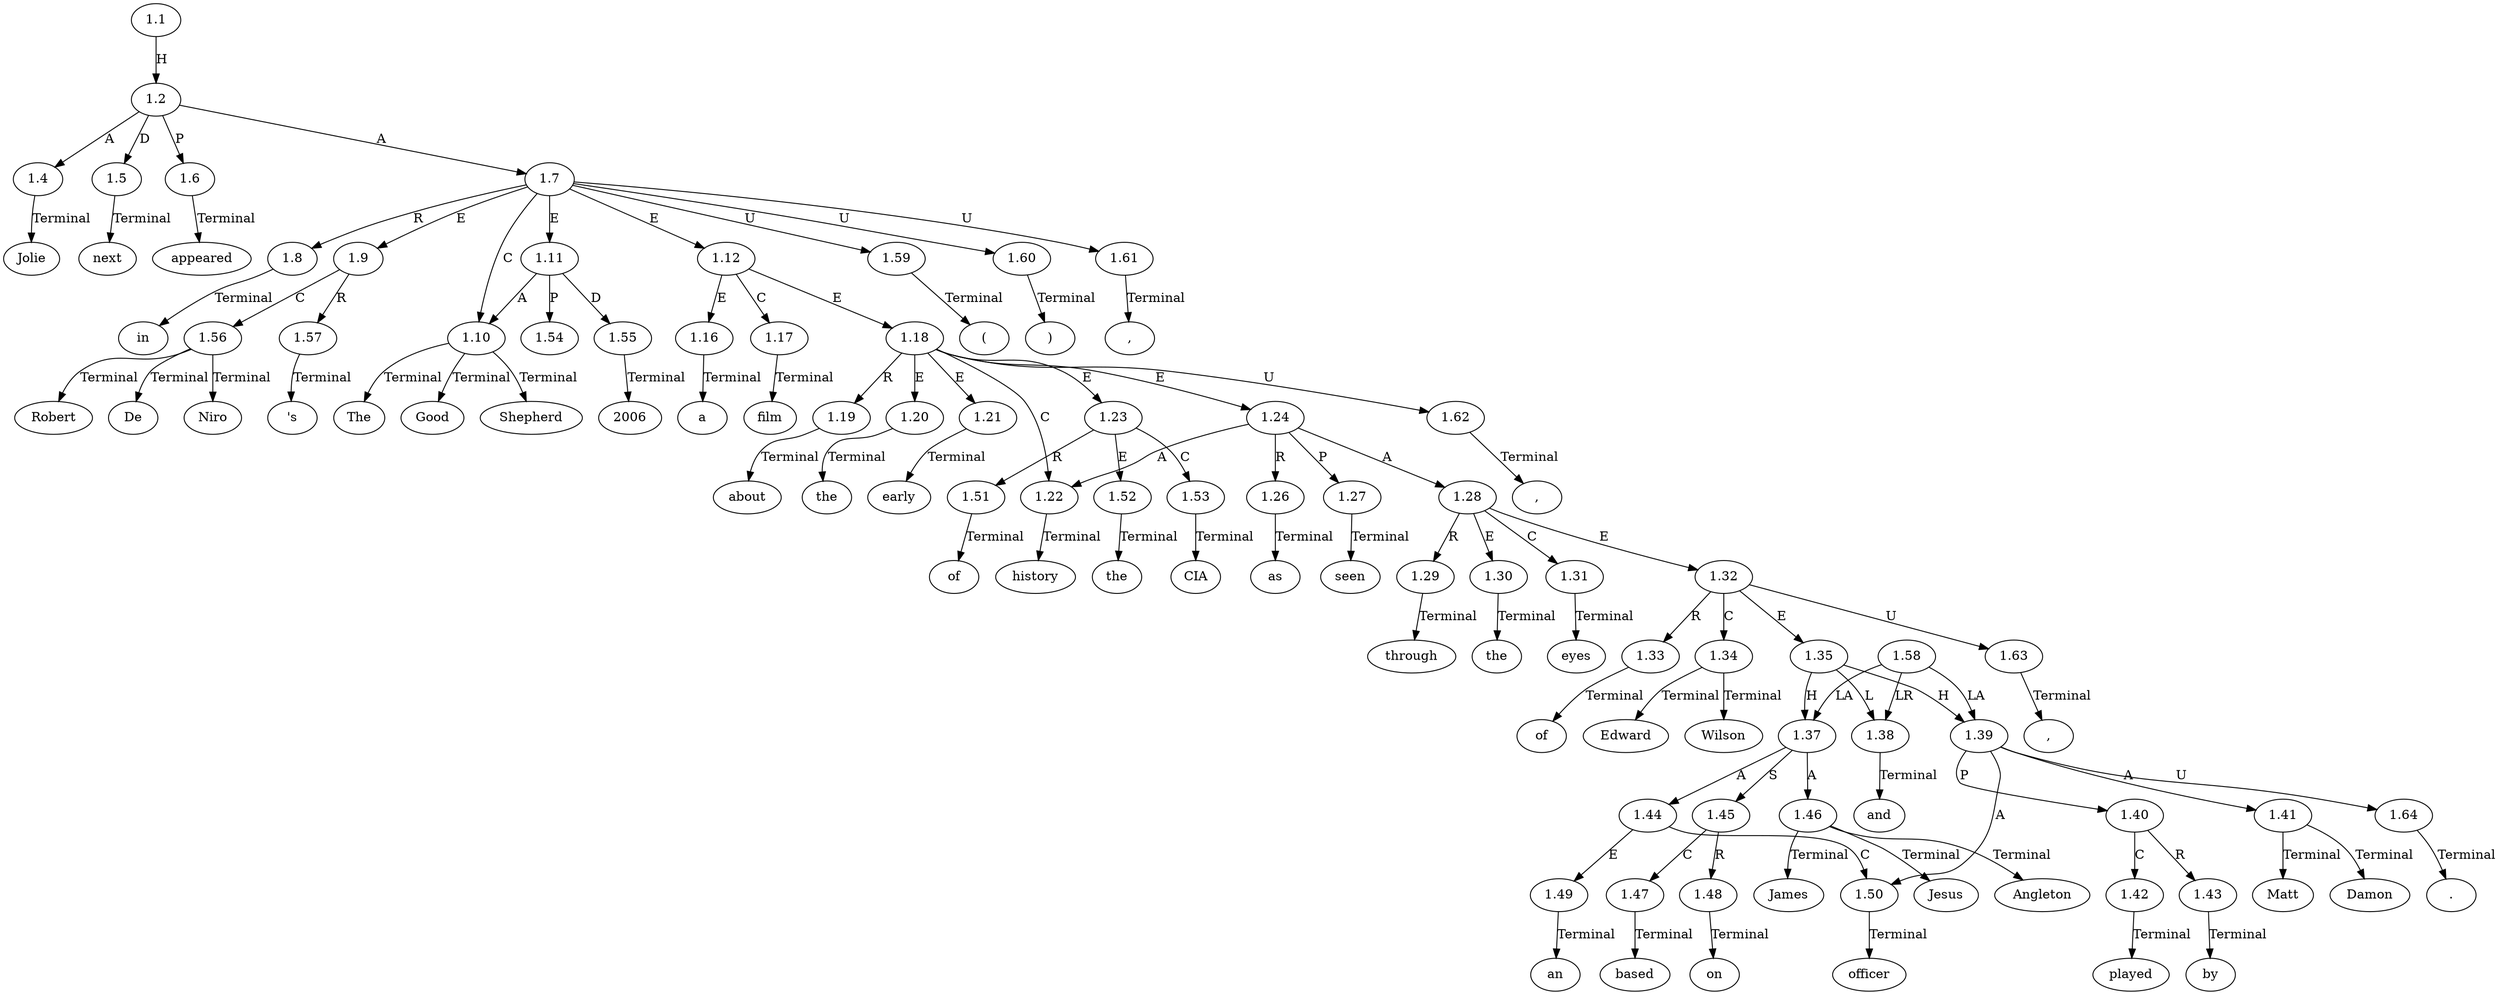 // Graph
digraph {
	0.1 [label=Jolie ordering=out]
	0.10 [label=Good ordering=out]
	0.11 [label=Shepherd ordering=out]
	0.12 [label="(" ordering=out]
	0.13 [label=2006 ordering=out]
	0.14 [label=")" ordering=out]
	0.15 [label="," ordering=out]
	0.16 [label=a ordering=out]
	0.17 [label=film ordering=out]
	0.18 [label=about ordering=out]
	0.19 [label=the ordering=out]
	0.2 [label=next ordering=out]
	0.20 [label=early ordering=out]
	0.21 [label=history ordering=out]
	0.22 [label=of ordering=out]
	0.23 [label=the ordering=out]
	0.24 [label=CIA ordering=out]
	0.25 [label="," ordering=out]
	0.26 [label=as ordering=out]
	0.27 [label=seen ordering=out]
	0.28 [label=through ordering=out]
	0.29 [label=the ordering=out]
	0.3 [label=appeared ordering=out]
	0.30 [label=eyes ordering=out]
	0.31 [label=of ordering=out]
	0.32 [label=Edward ordering=out]
	0.33 [label=Wilson ordering=out]
	0.34 [label="," ordering=out]
	0.35 [label=an ordering=out]
	0.36 [label=officer ordering=out]
	0.37 [label=based ordering=out]
	0.38 [label=on ordering=out]
	0.39 [label=James ordering=out]
	0.4 [label=in ordering=out]
	0.40 [label=Jesus ordering=out]
	0.41 [label=Angleton ordering=out]
	0.42 [label=and ordering=out]
	0.43 [label=played ordering=out]
	0.44 [label=by ordering=out]
	0.45 [label=Matt ordering=out]
	0.46 [label=Damon ordering=out]
	0.47 [label="." ordering=out]
	0.5 [label=Robert ordering=out]
	0.6 [label=De ordering=out]
	0.7 [label=Niro ordering=out]
	0.8 [label="'s" ordering=out]
	0.9 [label=The ordering=out]
	1.1 [label=1.1 ordering=out]
	1.2 [label=1.2 ordering=out]
	1.4 [label=1.4 ordering=out]
	1.5 [label=1.5 ordering=out]
	1.6 [label=1.6 ordering=out]
	1.7 [label=1.7 ordering=out]
	1.8 [label=1.8 ordering=out]
	1.9 [label=1.9 ordering=out]
	1.10 [label=1.10 ordering=out]
	1.11 [label=1.11 ordering=out]
	1.12 [label=1.12 ordering=out]
	1.16 [label=1.16 ordering=out]
	1.17 [label=1.17 ordering=out]
	1.18 [label=1.18 ordering=out]
	1.19 [label=1.19 ordering=out]
	1.20 [label=1.20 ordering=out]
	1.21 [label=1.21 ordering=out]
	1.22 [label=1.22 ordering=out]
	1.23 [label=1.23 ordering=out]
	1.24 [label=1.24 ordering=out]
	1.26 [label=1.26 ordering=out]
	1.27 [label=1.27 ordering=out]
	1.28 [label=1.28 ordering=out]
	1.29 [label=1.29 ordering=out]
	1.30 [label=1.30 ordering=out]
	1.31 [label=1.31 ordering=out]
	1.32 [label=1.32 ordering=out]
	1.33 [label=1.33 ordering=out]
	1.34 [label=1.34 ordering=out]
	1.35 [label=1.35 ordering=out]
	1.37 [label=1.37 ordering=out]
	1.38 [label=1.38 ordering=out]
	1.39 [label=1.39 ordering=out]
	1.40 [label=1.40 ordering=out]
	1.41 [label=1.41 ordering=out]
	1.42 [label=1.42 ordering=out]
	1.43 [label=1.43 ordering=out]
	1.44 [label=1.44 ordering=out]
	1.45 [label=1.45 ordering=out]
	1.46 [label=1.46 ordering=out]
	1.47 [label=1.47 ordering=out]
	1.48 [label=1.48 ordering=out]
	1.49 [label=1.49 ordering=out]
	1.50 [label=1.50 ordering=out]
	1.51 [label=1.51 ordering=out]
	1.52 [label=1.52 ordering=out]
	1.53 [label=1.53 ordering=out]
	1.54 [label=1.54 ordering=out]
	1.55 [label=1.55 ordering=out]
	1.56 [label=1.56 ordering=out]
	1.57 [label=1.57 ordering=out]
	1.58 [label=1.58 ordering=out]
	1.59 [label=1.59 ordering=out]
	1.60 [label=1.60 ordering=out]
	1.61 [label=1.61 ordering=out]
	1.62 [label=1.62 ordering=out]
	1.63 [label=1.63 ordering=out]
	1.64 [label=1.64 ordering=out]
	1.1 -> 1.2 [label=H ordering=out]
	1.2 -> 1.4 [label=A ordering=out]
	1.2 -> 1.5 [label=D ordering=out]
	1.2 -> 1.6 [label=P ordering=out]
	1.2 -> 1.7 [label=A ordering=out]
	1.4 -> 0.1 [label=Terminal ordering=out]
	1.5 -> 0.2 [label=Terminal ordering=out]
	1.6 -> 0.3 [label=Terminal ordering=out]
	1.7 -> 1.8 [label=R ordering=out]
	1.7 -> 1.9 [label=E ordering=out]
	1.7 -> 1.10 [label=C ordering=out]
	1.7 -> 1.11 [label=E ordering=out]
	1.7 -> 1.12 [label=E ordering=out]
	1.7 -> 1.59 [label=U ordering=out]
	1.7 -> 1.60 [label=U ordering=out]
	1.7 -> 1.61 [label=U ordering=out]
	1.8 -> 0.4 [label=Terminal ordering=out]
	1.9 -> 1.56 [label=C ordering=out]
	1.9 -> 1.57 [label=R ordering=out]
	1.10 -> 0.9 [label=Terminal ordering=out]
	1.10 -> 0.10 [label=Terminal ordering=out]
	1.10 -> 0.11 [label=Terminal ordering=out]
	1.11 -> 1.10 [label=A ordering=out]
	1.11 -> 1.54 [label=P ordering=out]
	1.11 -> 1.55 [label=D ordering=out]
	1.12 -> 1.16 [label=E ordering=out]
	1.12 -> 1.17 [label=C ordering=out]
	1.12 -> 1.18 [label=E ordering=out]
	1.16 -> 0.16 [label=Terminal ordering=out]
	1.17 -> 0.17 [label=Terminal ordering=out]
	1.18 -> 1.19 [label=R ordering=out]
	1.18 -> 1.20 [label=E ordering=out]
	1.18 -> 1.21 [label=E ordering=out]
	1.18 -> 1.22 [label=C ordering=out]
	1.18 -> 1.23 [label=E ordering=out]
	1.18 -> 1.24 [label=E ordering=out]
	1.18 -> 1.62 [label=U ordering=out]
	1.19 -> 0.18 [label=Terminal ordering=out]
	1.20 -> 0.19 [label=Terminal ordering=out]
	1.21 -> 0.20 [label=Terminal ordering=out]
	1.22 -> 0.21 [label=Terminal ordering=out]
	1.23 -> 1.51 [label=R ordering=out]
	1.23 -> 1.52 [label=E ordering=out]
	1.23 -> 1.53 [label=C ordering=out]
	1.24 -> 1.22 [label=A ordering=out]
	1.24 -> 1.26 [label=R ordering=out]
	1.24 -> 1.27 [label=P ordering=out]
	1.24 -> 1.28 [label=A ordering=out]
	1.26 -> 0.26 [label=Terminal ordering=out]
	1.27 -> 0.27 [label=Terminal ordering=out]
	1.28 -> 1.29 [label=R ordering=out]
	1.28 -> 1.30 [label=E ordering=out]
	1.28 -> 1.31 [label=C ordering=out]
	1.28 -> 1.32 [label=E ordering=out]
	1.29 -> 0.28 [label=Terminal ordering=out]
	1.30 -> 0.29 [label=Terminal ordering=out]
	1.31 -> 0.30 [label=Terminal ordering=out]
	1.32 -> 1.33 [label=R ordering=out]
	1.32 -> 1.34 [label=C ordering=out]
	1.32 -> 1.35 [label=E ordering=out]
	1.32 -> 1.63 [label=U ordering=out]
	1.33 -> 0.31 [label=Terminal ordering=out]
	1.34 -> 0.32 [label=Terminal ordering=out]
	1.34 -> 0.33 [label=Terminal ordering=out]
	1.35 -> 1.37 [label=H ordering=out]
	1.35 -> 1.38 [label=L ordering=out]
	1.35 -> 1.39 [label=H ordering=out]
	1.37 -> 1.44 [label=A ordering=out]
	1.37 -> 1.45 [label=S ordering=out]
	1.37 -> 1.46 [label=A ordering=out]
	1.38 -> 0.42 [label=Terminal ordering=out]
	1.39 -> 1.40 [label=P ordering=out]
	1.39 -> 1.41 [label=A ordering=out]
	1.39 -> 1.50 [label=A ordering=out]
	1.39 -> 1.64 [label=U ordering=out]
	1.40 -> 1.42 [label=C ordering=out]
	1.40 -> 1.43 [label=R ordering=out]
	1.41 -> 0.45 [label=Terminal ordering=out]
	1.41 -> 0.46 [label=Terminal ordering=out]
	1.42 -> 0.43 [label=Terminal ordering=out]
	1.43 -> 0.44 [label=Terminal ordering=out]
	1.44 -> 1.49 [label=E ordering=out]
	1.44 -> 1.50 [label=C ordering=out]
	1.45 -> 1.47 [label=C ordering=out]
	1.45 -> 1.48 [label=R ordering=out]
	1.46 -> 0.39 [label=Terminal ordering=out]
	1.46 -> 0.40 [label=Terminal ordering=out]
	1.46 -> 0.41 [label=Terminal ordering=out]
	1.47 -> 0.37 [label=Terminal ordering=out]
	1.48 -> 0.38 [label=Terminal ordering=out]
	1.49 -> 0.35 [label=Terminal ordering=out]
	1.50 -> 0.36 [label=Terminal ordering=out]
	1.51 -> 0.22 [label=Terminal ordering=out]
	1.52 -> 0.23 [label=Terminal ordering=out]
	1.53 -> 0.24 [label=Terminal ordering=out]
	1.55 -> 0.13 [label=Terminal ordering=out]
	1.56 -> 0.5 [label=Terminal ordering=out]
	1.56 -> 0.6 [label=Terminal ordering=out]
	1.56 -> 0.7 [label=Terminal ordering=out]
	1.57 -> 0.8 [label=Terminal ordering=out]
	1.58 -> 1.37 [label=LA ordering=out]
	1.58 -> 1.38 [label=LR ordering=out]
	1.58 -> 1.39 [label=LA ordering=out]
	1.59 -> 0.12 [label=Terminal ordering=out]
	1.60 -> 0.14 [label=Terminal ordering=out]
	1.61 -> 0.15 [label=Terminal ordering=out]
	1.62 -> 0.25 [label=Terminal ordering=out]
	1.63 -> 0.34 [label=Terminal ordering=out]
	1.64 -> 0.47 [label=Terminal ordering=out]
}
